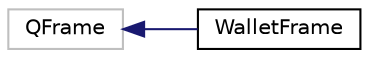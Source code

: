 digraph "Graphical Class Hierarchy"
{
  edge [fontname="Helvetica",fontsize="10",labelfontname="Helvetica",labelfontsize="10"];
  node [fontname="Helvetica",fontsize="10",shape=record];
  rankdir="LR";
  Node115 [label="QFrame",height=0.2,width=0.4,color="grey75", fillcolor="white", style="filled"];
  Node115 -> Node0 [dir="back",color="midnightblue",fontsize="10",style="solid",fontname="Helvetica"];
  Node0 [label="WalletFrame",height=0.2,width=0.4,color="black", fillcolor="white", style="filled",URL="$class_wallet_frame.html"];
}
